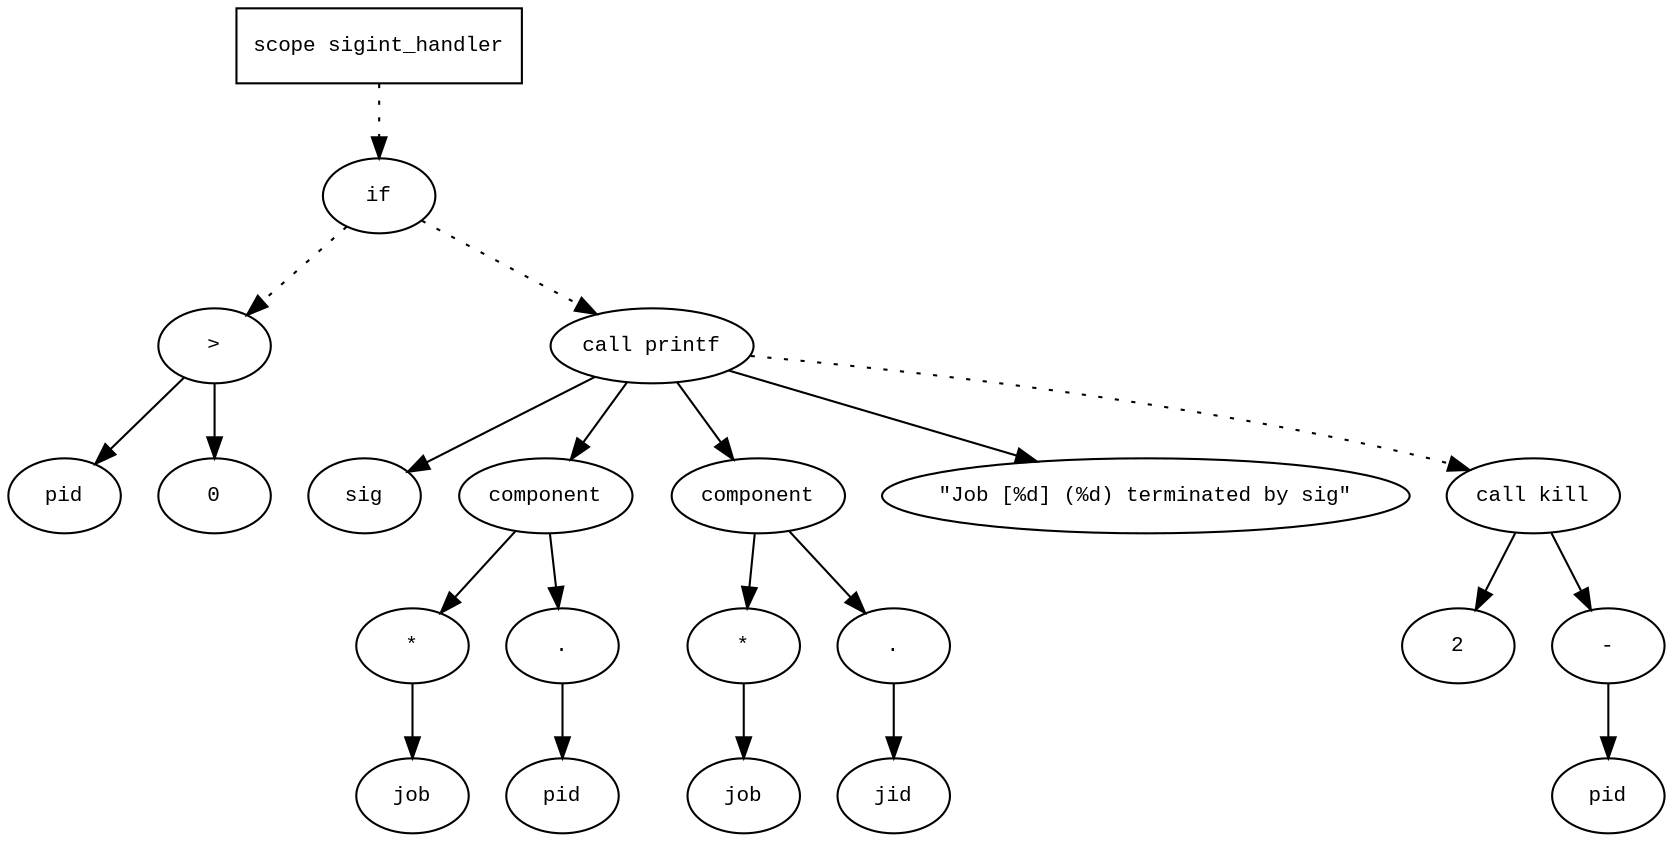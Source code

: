 digraph AST {
  graph [fontname="Times New Roman",fontsize=10];
  node  [fontname="Courier New",fontsize=10];
  edge  [fontname="Times New Roman",fontsize=10];

  node1 [label="scope sigint_handler",shape=box];
  node2 [label="if",shape=ellipse];
  node1 -> node2 [style=dotted];
  node3 [label=">",shape=ellipse];
  node4 [label="pid",shape=ellipse];
  node3 -> node4;
  node5 [label="0",shape=ellipse];
  node3 -> node5;
  node2 -> node3 [style=dotted];
  node6 [label="call printf",shape=ellipse];
  node7 [label="sig",shape=ellipse];
  node6 -> node7;
  node8 [label="component",shape=ellipse];
  node6 -> node8;
  node9 [label="*",shape=ellipse];
  node10 [label="job",shape=ellipse];
  node9 -> node10;
  node8 -> node9;
  node11 [label=".",shape=ellipse];
  node8 -> node11;
  node12 [label="pid",shape=ellipse];
  node11 -> node12;
  node13 [label="component",shape=ellipse];
  node6 -> node13;
  node14 [label="*",shape=ellipse];
  node15 [label="job",shape=ellipse];
  node14 -> node15;
  node13 -> node14;
  node16 [label=".",shape=ellipse];
  node13 -> node16;
  node17 [label="jid",shape=ellipse];
  node16 -> node17;
  node18 [label="\"Job [%d] (%d) terminated by sig\"",shape=ellipse];
  node6 -> node18;
  node2 -> node6 [style=dotted];
  node19 [label="call kill",shape=ellipse];
  node20 [label="2",shape=ellipse];
  node19 -> node20;
  node21 [label="-",shape=ellipse];
  node22 [label="pid",shape=ellipse];
  node21 -> node22;
  node19 -> node21;
  node6 -> node19 [style=dotted];
} 